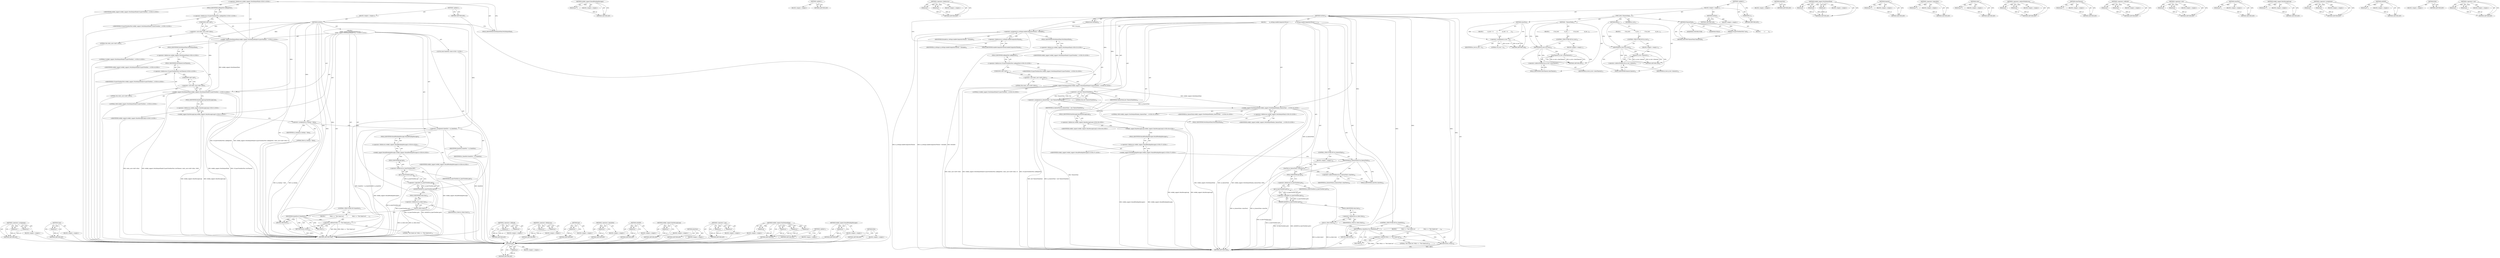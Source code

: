 digraph "&lt;operator&gt;.cast" {
vulnerable_109 [label=<(METHOD,&lt;operator&gt;.assignment)>];
vulnerable_110 [label=<(PARAM,p1)>];
vulnerable_111 [label=<(PARAM,p2)>];
vulnerable_112 [label=<(BLOCK,&lt;empty&gt;,&lt;empty&gt;)>];
vulnerable_113 [label=<(METHOD_RETURN,ANY)>];
vulnerable_130 [label=<(METHOD,clear)>];
vulnerable_131 [label=<(PARAM,p1)>];
vulnerable_132 [label=<(BLOCK,&lt;empty&gt;,&lt;empty&gt;)>];
vulnerable_133 [label=<(METHOD_RETURN,ANY)>];
vulnerable_6 [label=<(METHOD,&lt;global&gt;)<SUB>1</SUB>>];
vulnerable_7 [label=<(BLOCK,&lt;empty&gt;,&lt;empty&gt;)<SUB>1</SUB>>];
vulnerable_8 [label=<(METHOD,runTest)<SUB>1</SUB>>];
vulnerable_9 [label="<(BLOCK,{
         webkit_support::PostDelayedTask(CCLa...,{
         webkit_support::PostDelayedTask(CCLa...)<SUB>2</SUB>>"];
vulnerable_10 [label="<(webkit_support.PostDelayedTask,webkit_support::PostDelayedTask(CCLayerTreeHost...)<SUB>3</SUB>>"];
vulnerable_11 [label="<(&lt;operator&gt;.fieldAccess,webkit_support::PostDelayedTask)<SUB>3</SUB>>"];
vulnerable_12 [label="<(IDENTIFIER,webkit_support,webkit_support::PostDelayedTask(CCLayerTreeHost...)<SUB>3</SUB>>"];
vulnerable_13 [label=<(FIELD_IDENTIFIER,PostDelayedTask,PostDelayedTask)<SUB>3</SUB>>];
vulnerable_14 [label="<(&lt;operator&gt;.fieldAccess,CCLayerTreeHostTest::onBeginTest)<SUB>3</SUB>>"];
vulnerable_15 [label="<(IDENTIFIER,CCLayerTreeHostTest,webkit_support::PostDelayedTask(CCLayerTreeHost...)<SUB>3</SUB>>"];
vulnerable_16 [label=<(FIELD_IDENTIFIER,onBeginTest,onBeginTest)<SUB>3</SUB>>];
vulnerable_17 [label=<(&lt;operator&gt;.cast,static_cast&lt;void*&gt;(this))<SUB>3</SUB>>];
vulnerable_18 [label=<(UNKNOWN,void*,void*)<SUB>3</SUB>>];
vulnerable_19 [label=<(LITERAL,this,static_cast&lt;void*&gt;(this))<SUB>3</SUB>>];
vulnerable_20 [label="<(LITERAL,0,webkit_support::PostDelayedTask(CCLayerTreeHost...)<SUB>3</SUB>>"];
vulnerable_21 [label="<(webkit_support.PostDelayedTask,webkit_support::PostDelayedTask(CCLayerTreeHost...)<SUB>4</SUB>>"];
vulnerable_22 [label="<(&lt;operator&gt;.fieldAccess,webkit_support::PostDelayedTask)<SUB>4</SUB>>"];
vulnerable_23 [label="<(IDENTIFIER,webkit_support,webkit_support::PostDelayedTask(CCLayerTreeHost...)<SUB>4</SUB>>"];
vulnerable_24 [label=<(FIELD_IDENTIFIER,PostDelayedTask,PostDelayedTask)<SUB>4</SUB>>];
vulnerable_25 [label="<(&lt;operator&gt;.fieldAccess,CCLayerTreeHostTest::testTimeout)<SUB>4</SUB>>"];
vulnerable_26 [label="<(IDENTIFIER,CCLayerTreeHostTest,webkit_support::PostDelayedTask(CCLayerTreeHost...)<SUB>4</SUB>>"];
vulnerable_27 [label=<(FIELD_IDENTIFIER,testTimeout,testTimeout)<SUB>4</SUB>>];
vulnerable_28 [label=<(&lt;operator&gt;.cast,static_cast&lt;void*&gt;(this))<SUB>4</SUB>>];
vulnerable_29 [label=<(UNKNOWN,void*,void*)<SUB>4</SUB>>];
vulnerable_30 [label=<(LITERAL,this,static_cast&lt;void*&gt;(this))<SUB>4</SUB>>];
vulnerable_31 [label="<(LITERAL,5000,webkit_support::PostDelayedTask(CCLayerTreeHost...)<SUB>4</SUB>>"];
vulnerable_32 [label="<(webkit_support.RunMessageLoop,webkit_support::RunMessageLoop())<SUB>5</SUB>>"];
vulnerable_33 [label="<(&lt;operator&gt;.fieldAccess,webkit_support::RunMessageLoop)<SUB>5</SUB>>"];
vulnerable_34 [label="<(IDENTIFIER,webkit_support,webkit_support::RunMessageLoop())<SUB>5</SUB>>"];
vulnerable_35 [label=<(FIELD_IDENTIFIER,RunMessageLoop,RunMessageLoop)<SUB>5</SUB>>];
vulnerable_36 [label=<(&lt;operator&gt;.assignment,m_running = false)<SUB>6</SUB>>];
vulnerable_37 [label=<(IDENTIFIER,m_running,m_running = false)<SUB>6</SUB>>];
vulnerable_38 [label=<(LITERAL,false,m_running = false)<SUB>6</SUB>>];
vulnerable_39 [label="<(LOCAL,bool timedOut: bool)<SUB>7</SUB>>"];
vulnerable_40 [label=<(&lt;operator&gt;.assignment,timedOut = m_timedOut)<SUB>7</SUB>>];
vulnerable_41 [label=<(IDENTIFIER,timedOut,timedOut = m_timedOut)<SUB>7</SUB>>];
vulnerable_42 [label=<(IDENTIFIER,m_timedOut,timedOut = m_timedOut)<SUB>7</SUB>>];
vulnerable_43 [label="<(webkit_support.RunAllPendingMessages,webkit_support::RunAllPendingMessages())<SUB>8</SUB>>"];
vulnerable_44 [label="<(&lt;operator&gt;.fieldAccess,webkit_support::RunAllPendingMessages)<SUB>8</SUB>>"];
vulnerable_45 [label="<(IDENTIFIER,webkit_support,webkit_support::RunAllPendingMessages())<SUB>8</SUB>>"];
vulnerable_46 [label=<(FIELD_IDENTIFIER,RunAllPendingMessages,RunAllPendingMessages)<SUB>8</SUB>>];
vulnerable_47 [label=<(ASSERT,ASSERT(!m_layerTreeHost.get()))<SUB>9</SUB>>];
vulnerable_48 [label=<(&lt;operator&gt;.logicalNot,!m_layerTreeHost.get())<SUB>9</SUB>>];
vulnerable_49 [label=<(get,m_layerTreeHost.get())<SUB>9</SUB>>];
vulnerable_50 [label=<(&lt;operator&gt;.fieldAccess,m_layerTreeHost.get)<SUB>9</SUB>>];
vulnerable_51 [label=<(IDENTIFIER,m_layerTreeHost,m_layerTreeHost.get())<SUB>9</SUB>>];
vulnerable_52 [label=<(FIELD_IDENTIFIER,get,get)<SUB>9</SUB>>];
vulnerable_53 [label=<(clear,m_client.clear())<SUB>10</SUB>>];
vulnerable_54 [label=<(&lt;operator&gt;.fieldAccess,m_client.clear)<SUB>10</SUB>>];
vulnerable_55 [label=<(IDENTIFIER,m_client,m_client.clear())<SUB>10</SUB>>];
vulnerable_56 [label=<(FIELD_IDENTIFIER,clear,clear)<SUB>10</SUB>>];
vulnerable_57 [label=<(CONTROL_STRUCTURE,IF,if (timedOut))<SUB>11</SUB>>];
vulnerable_58 [label=<(IDENTIFIER,timedOut,if (timedOut))<SUB>11</SUB>>];
vulnerable_59 [label=<(BLOCK,{
             FAIL() &lt;&lt; &quot;Test timed out&quot;;
    ...,{
             FAIL() &lt;&lt; &quot;Test timed out&quot;;
    ...)<SUB>11</SUB>>];
vulnerable_60 [label=<(&lt;operator&gt;.shiftLeft,FAIL() &lt;&lt; &quot;Test timed out&quot;)<SUB>12</SUB>>];
vulnerable_61 [label=<(FAIL,FAIL())<SUB>12</SUB>>];
vulnerable_62 [label=<(LITERAL,&quot;Test timed out&quot;,FAIL() &lt;&lt; &quot;Test timed out&quot;)<SUB>12</SUB>>];
vulnerable_63 [label=<(RETURN,return;,return;)<SUB>13</SUB>>];
vulnerable_64 [label=<(afterTest,afterTest())<SUB>15</SUB>>];
vulnerable_65 [label=<(METHOD_RETURN,void)<SUB>1</SUB>>];
vulnerable_67 [label=<(METHOD_RETURN,ANY)<SUB>1</SUB>>];
vulnerable_134 [label=<(METHOD,&lt;operator&gt;.shiftLeft)>];
vulnerable_135 [label=<(PARAM,p1)>];
vulnerable_136 [label=<(PARAM,p2)>];
vulnerable_137 [label=<(BLOCK,&lt;empty&gt;,&lt;empty&gt;)>];
vulnerable_138 [label=<(METHOD_RETURN,ANY)>];
vulnerable_95 [label=<(METHOD,&lt;operator&gt;.fieldAccess)>];
vulnerable_96 [label=<(PARAM,p1)>];
vulnerable_97 [label=<(PARAM,p2)>];
vulnerable_98 [label=<(BLOCK,&lt;empty&gt;,&lt;empty&gt;)>];
vulnerable_99 [label=<(METHOD_RETURN,ANY)>];
vulnerable_126 [label=<(METHOD,get)>];
vulnerable_127 [label=<(PARAM,p1)>];
vulnerable_128 [label=<(BLOCK,&lt;empty&gt;,&lt;empty&gt;)>];
vulnerable_129 [label=<(METHOD_RETURN,ANY)>];
vulnerable_122 [label=<(METHOD,&lt;operator&gt;.logicalNot)>];
vulnerable_123 [label=<(PARAM,p1)>];
vulnerable_124 [label=<(BLOCK,&lt;empty&gt;,&lt;empty&gt;)>];
vulnerable_125 [label=<(METHOD_RETURN,ANY)>];
vulnerable_118 [label=<(METHOD,ASSERT)>];
vulnerable_119 [label=<(PARAM,p1)>];
vulnerable_120 [label=<(BLOCK,&lt;empty&gt;,&lt;empty&gt;)>];
vulnerable_121 [label=<(METHOD_RETURN,ANY)>];
vulnerable_105 [label=<(METHOD,webkit_support.RunMessageLoop)>];
vulnerable_106 [label=<(PARAM,p1)>];
vulnerable_107 [label=<(BLOCK,&lt;empty&gt;,&lt;empty&gt;)>];
vulnerable_108 [label=<(METHOD_RETURN,ANY)>];
vulnerable_142 [label=<(METHOD,afterTest)>];
vulnerable_143 [label=<(BLOCK,&lt;empty&gt;,&lt;empty&gt;)>];
vulnerable_144 [label=<(METHOD_RETURN,ANY)>];
vulnerable_100 [label=<(METHOD,&lt;operator&gt;.cast)>];
vulnerable_101 [label=<(PARAM,p1)>];
vulnerable_102 [label=<(PARAM,p2)>];
vulnerable_103 [label=<(BLOCK,&lt;empty&gt;,&lt;empty&gt;)>];
vulnerable_104 [label=<(METHOD_RETURN,ANY)>];
vulnerable_88 [label=<(METHOD,webkit_support.PostDelayedTask)>];
vulnerable_89 [label=<(PARAM,p1)>];
vulnerable_90 [label=<(PARAM,p2)>];
vulnerable_91 [label=<(PARAM,p3)>];
vulnerable_92 [label=<(PARAM,p4)>];
vulnerable_93 [label=<(BLOCK,&lt;empty&gt;,&lt;empty&gt;)>];
vulnerable_94 [label=<(METHOD_RETURN,ANY)>];
vulnerable_82 [label=<(METHOD,&lt;global&gt;)<SUB>1</SUB>>];
vulnerable_83 [label=<(BLOCK,&lt;empty&gt;,&lt;empty&gt;)>];
vulnerable_84 [label=<(METHOD_RETURN,ANY)>];
vulnerable_114 [label=<(METHOD,webkit_support.RunAllPendingMessages)>];
vulnerable_115 [label=<(PARAM,p1)>];
vulnerable_116 [label=<(BLOCK,&lt;empty&gt;,&lt;empty&gt;)>];
vulnerable_117 [label=<(METHOD_RETURN,ANY)>];
vulnerable_139 [label=<(METHOD,FAIL)>];
vulnerable_140 [label=<(BLOCK,&lt;empty&gt;,&lt;empty&gt;)>];
vulnerable_141 [label=<(METHOD_RETURN,ANY)>];
fixed_203 [label=<(METHOD,get)>];
fixed_204 [label=<(PARAM,p1)>];
fixed_205 [label=<(BLOCK,&lt;empty&gt;,&lt;empty&gt;)>];
fixed_206 [label=<(METHOD_RETURN,ANY)>];
fixed_187 [label=<(METHOD,webkit_support.RunAllPendingMessages)>];
fixed_188 [label=<(PARAM,p1)>];
fixed_189 [label=<(BLOCK,&lt;empty&gt;,&lt;empty&gt;)>];
fixed_190 [label=<(METHOD_RETURN,ANY)>];
fixed_138 [label=<(METHOD,&lt;global&gt;)<SUB>1</SUB>>];
fixed_139 [label=<(BLOCK,&lt;empty&gt;,&lt;empty&gt;)>];
fixed_140 [label=<(METHOD_RETURN,ANY)>];
fixed_162 [label=<(METHOD,&lt;operator&gt;.fieldAccess)>];
fixed_163 [label=<(PARAM,p1)>];
fixed_164 [label=<(PARAM,p2)>];
fixed_165 [label=<(BLOCK,&lt;empty&gt;,&lt;empty&gt;)>];
fixed_166 [label=<(METHOD_RETURN,ANY)>];
fixed_6 [label=<(METHOD,&lt;global&gt;)<SUB>1</SUB>>];
fixed_7 [label=<(BLOCK,&lt;empty&gt;,&lt;empty&gt;)<SUB>1</SUB>>];
fixed_8 [label=<(METHOD,runTest)<SUB>1</SUB>>];
fixed_9 [label=<(BLOCK,&lt;empty&gt;,&lt;empty&gt;)>];
fixed_10 [label=<(METHOD_RETURN,void)<SUB>1</SUB>>];
fixed_12 [label=<(UNKNOWN,),))<SUB>1</SUB>>];
fixed_13 [label=<(TYPE_DECL,TimeoutTask)<SUB>2</SUB>>];
fixed_14 [label=<(METHOD,TimeoutTask)<SUB>4</SUB>>];
fixed_15 [label=<(PARAM,CCLayerTreeHostTest* test)<SUB>4</SUB>>];
fixed_16 [label=<(BLOCK,{
        },{
        })<SUB>6</SUB>>];
fixed_17 [label=<(MODIFIER,CONSTRUCTOR)>];
fixed_18 [label=<(MODIFIER,PUBLIC)>];
fixed_19 [label=<(METHOD_RETURN,TimeoutTask.TimeoutTask)<SUB>4</SUB>>];
fixed_21 [label=<(METHOD,clearTest)<SUB>9</SUB>>];
fixed_22 [label=<(BLOCK,{
            m_test = 0;
        },{
            m_test = 0;
        })<SUB>10</SUB>>];
fixed_23 [label=<(&lt;operator&gt;.assignment,m_test = 0)<SUB>11</SUB>>];
fixed_24 [label=<(IDENTIFIER,m_test,m_test = 0)<SUB>11</SUB>>];
fixed_25 [label=<(LITERAL,0,m_test = 0)<SUB>11</SUB>>];
fixed_26 [label=<(METHOD_RETURN,void)<SUB>9</SUB>>];
fixed_28 [label=<(METHOD,~TimeoutTask)<SUB>14</SUB>>];
fixed_29 [label=<(BLOCK,{
            if (m_test)
                m_tes...,{
            if (m_test)
                m_tes...)<SUB>15</SUB>>];
fixed_30 [label=<(CONTROL_STRUCTURE,IF,if (m_test))<SUB>16</SUB>>];
fixed_31 [label=<(IDENTIFIER,m_test,if (m_test))<SUB>16</SUB>>];
fixed_32 [label=<(BLOCK,&lt;empty&gt;,&lt;empty&gt;)<SUB>17</SUB>>];
fixed_33 [label=<(clearTimeout,m_test-&gt;clearTimeout())<SUB>17</SUB>>];
fixed_34 [label=<(&lt;operator&gt;.indirectFieldAccess,m_test-&gt;clearTimeout)<SUB>17</SUB>>];
fixed_35 [label=<(IDENTIFIER,m_test,m_test-&gt;clearTimeout())<SUB>17</SUB>>];
fixed_36 [label=<(FIELD_IDENTIFIER,clearTimeout,clearTimeout)<SUB>17</SUB>>];
fixed_37 [label=<(METHOD_RETURN,ANY)<SUB>14</SUB>>];
fixed_39 [label=<(METHOD,Run)<SUB>20</SUB>>];
fixed_40 [label=<(BLOCK,{
            if (m_test)
                m_tes...,{
            if (m_test)
                m_tes...)<SUB>21</SUB>>];
fixed_41 [label=<(CONTROL_STRUCTURE,IF,if (m_test))<SUB>22</SUB>>];
fixed_42 [label=<(IDENTIFIER,m_test,if (m_test))<SUB>22</SUB>>];
fixed_43 [label=<(BLOCK,&lt;empty&gt;,&lt;empty&gt;)<SUB>23</SUB>>];
fixed_44 [label=<(timeout,m_test-&gt;timeout())<SUB>23</SUB>>];
fixed_45 [label=<(&lt;operator&gt;.indirectFieldAccess,m_test-&gt;timeout)<SUB>23</SUB>>];
fixed_46 [label=<(IDENTIFIER,m_test,m_test-&gt;timeout())<SUB>23</SUB>>];
fixed_47 [label=<(FIELD_IDENTIFIER,timeout,timeout)<SUB>23</SUB>>];
fixed_48 [label=<(METHOD_RETURN,void)<SUB>20</SUB>>];
fixed_50 [label=<(MEMBER,m_test)<SUB>27</SUB>>];
fixed_51 [label=<(METHOD,runTest)<SUB>30</SUB>>];
fixed_52 [label=<(PARAM,bool threaded)<SUB>30</SUB>>];
fixed_53 [label=<(BLOCK,{
        m_settings.enableCompositorThread = t...,{
        m_settings.enableCompositorThread = t...)<SUB>31</SUB>>];
fixed_54 [label=<(&lt;operator&gt;.assignment,m_settings.enableCompositorThread = threaded)<SUB>32</SUB>>];
fixed_55 [label=<(&lt;operator&gt;.fieldAccess,m_settings.enableCompositorThread)<SUB>32</SUB>>];
fixed_56 [label=<(IDENTIFIER,m_settings,m_settings.enableCompositorThread = threaded)<SUB>32</SUB>>];
fixed_57 [label=<(FIELD_IDENTIFIER,enableCompositorThread,enableCompositorThread)<SUB>32</SUB>>];
fixed_58 [label=<(IDENTIFIER,threaded,m_settings.enableCompositorThread = threaded)<SUB>32</SUB>>];
fixed_59 [label="<(webkit_support.PostDelayedTask,webkit_support::PostDelayedTask(CCLayerTreeHost...)<SUB>33</SUB>>"];
fixed_60 [label="<(&lt;operator&gt;.fieldAccess,webkit_support::PostDelayedTask)<SUB>33</SUB>>"];
fixed_61 [label="<(IDENTIFIER,webkit_support,webkit_support::PostDelayedTask(CCLayerTreeHost...)<SUB>33</SUB>>"];
fixed_62 [label=<(FIELD_IDENTIFIER,PostDelayedTask,PostDelayedTask)<SUB>33</SUB>>];
fixed_63 [label="<(&lt;operator&gt;.fieldAccess,CCLayerTreeHostTest::onBeginTest)<SUB>33</SUB>>"];
fixed_64 [label="<(IDENTIFIER,CCLayerTreeHostTest,webkit_support::PostDelayedTask(CCLayerTreeHost...)<SUB>33</SUB>>"];
fixed_65 [label=<(FIELD_IDENTIFIER,onBeginTest,onBeginTest)<SUB>33</SUB>>];
fixed_66 [label=<(&lt;operator&gt;.cast,static_cast&lt;void*&gt;(this))<SUB>33</SUB>>];
fixed_67 [label=<(UNKNOWN,void*,void*)<SUB>33</SUB>>];
fixed_68 [label=<(LITERAL,this,static_cast&lt;void*&gt;(this))<SUB>33</SUB>>];
fixed_69 [label="<(LITERAL,0,webkit_support::PostDelayedTask(CCLayerTreeHost...)<SUB>33</SUB>>"];
fixed_70 [label=<(&lt;operator&gt;.assignment,m_timeoutTask = new TimeoutTask(this))<SUB>34</SUB>>];
fixed_71 [label=<(IDENTIFIER,m_timeoutTask,m_timeoutTask = new TimeoutTask(this))<SUB>34</SUB>>];
fixed_72 [label=<(&lt;operator&gt;.new,new TimeoutTask(this))<SUB>34</SUB>>];
fixed_73 [label=<(IDENTIFIER,TimeoutTask,new TimeoutTask(this))<SUB>34</SUB>>];
fixed_74 [label=<(LITERAL,this,new TimeoutTask(this))<SUB>34</SUB>>];
fixed_75 [label="<(webkit_support.PostDelayedTask,webkit_support::PostDelayedTask(m_timeoutTask, ...)<SUB>35</SUB>>"];
fixed_76 [label="<(&lt;operator&gt;.fieldAccess,webkit_support::PostDelayedTask)<SUB>35</SUB>>"];
fixed_77 [label="<(IDENTIFIER,webkit_support,webkit_support::PostDelayedTask(m_timeoutTask, ...)<SUB>35</SUB>>"];
fixed_78 [label=<(FIELD_IDENTIFIER,PostDelayedTask,PostDelayedTask)<SUB>35</SUB>>];
fixed_79 [label="<(IDENTIFIER,m_timeoutTask,webkit_support::PostDelayedTask(m_timeoutTask, ...)<SUB>35</SUB>>"];
fixed_80 [label="<(LITERAL,5000,webkit_support::PostDelayedTask(m_timeoutTask, ...)<SUB>35</SUB>>"];
fixed_81 [label="<(webkit_support.RunMessageLoop,webkit_support::RunMessageLoop())<SUB>36</SUB>>"];
fixed_82 [label="<(&lt;operator&gt;.fieldAccess,webkit_support::RunMessageLoop)<SUB>36</SUB>>"];
fixed_83 [label="<(IDENTIFIER,webkit_support,webkit_support::RunMessageLoop())<SUB>36</SUB>>"];
fixed_84 [label=<(FIELD_IDENTIFIER,RunMessageLoop,RunMessageLoop)<SUB>36</SUB>>];
fixed_85 [label="<(webkit_support.RunAllPendingMessages,webkit_support::RunAllPendingMessages())<SUB>37</SUB>>"];
fixed_86 [label="<(&lt;operator&gt;.fieldAccess,webkit_support::RunAllPendingMessages)<SUB>37</SUB>>"];
fixed_87 [label="<(IDENTIFIER,webkit_support,webkit_support::RunAllPendingMessages())<SUB>37</SUB>>"];
fixed_88 [label=<(FIELD_IDENTIFIER,RunAllPendingMessages,RunAllPendingMessages)<SUB>37</SUB>>];
fixed_89 [label=<(CONTROL_STRUCTURE,IF,if (m_timeoutTask))<SUB>39</SUB>>];
fixed_90 [label=<(IDENTIFIER,m_timeoutTask,if (m_timeoutTask))<SUB>39</SUB>>];
fixed_91 [label=<(BLOCK,&lt;empty&gt;,&lt;empty&gt;)<SUB>40</SUB>>];
fixed_92 [label=<(clearTest,m_timeoutTask-&gt;clearTest())<SUB>40</SUB>>];
fixed_93 [label=<(&lt;operator&gt;.indirectFieldAccess,m_timeoutTask-&gt;clearTest)<SUB>40</SUB>>];
fixed_94 [label=<(IDENTIFIER,m_timeoutTask,m_timeoutTask-&gt;clearTest())<SUB>40</SUB>>];
fixed_95 [label=<(FIELD_IDENTIFIER,clearTest,clearTest)<SUB>40</SUB>>];
fixed_96 [label=<(ASSERT,ASSERT(!m_layerTreeHost.get()))<SUB>42</SUB>>];
fixed_97 [label=<(&lt;operator&gt;.logicalNot,!m_layerTreeHost.get())<SUB>42</SUB>>];
fixed_98 [label=<(get,m_layerTreeHost.get())<SUB>42</SUB>>];
fixed_99 [label=<(&lt;operator&gt;.fieldAccess,m_layerTreeHost.get)<SUB>42</SUB>>];
fixed_100 [label=<(IDENTIFIER,m_layerTreeHost,m_layerTreeHost.get())<SUB>42</SUB>>];
fixed_101 [label=<(FIELD_IDENTIFIER,get,get)<SUB>42</SUB>>];
fixed_102 [label=<(clear,m_client.clear())<SUB>43</SUB>>];
fixed_103 [label=<(&lt;operator&gt;.fieldAccess,m_client.clear)<SUB>43</SUB>>];
fixed_104 [label=<(IDENTIFIER,m_client,m_client.clear())<SUB>43</SUB>>];
fixed_105 [label=<(FIELD_IDENTIFIER,clear,clear)<SUB>43</SUB>>];
fixed_106 [label=<(CONTROL_STRUCTURE,IF,if (m_timedOut))<SUB>44</SUB>>];
fixed_107 [label=<(IDENTIFIER,m_timedOut,if (m_timedOut))<SUB>44</SUB>>];
fixed_108 [label=<(BLOCK,{
             FAIL() &lt;&lt; &quot;Test timed out&quot;;
    ...,{
             FAIL() &lt;&lt; &quot;Test timed out&quot;;
    ...)<SUB>44</SUB>>];
fixed_109 [label=<(&lt;operator&gt;.shiftLeft,FAIL() &lt;&lt; &quot;Test timed out&quot;)<SUB>45</SUB>>];
fixed_110 [label=<(FAIL,FAIL())<SUB>45</SUB>>];
fixed_111 [label=<(LITERAL,&quot;Test timed out&quot;,FAIL() &lt;&lt; &quot;Test timed out&quot;)<SUB>45</SUB>>];
fixed_112 [label=<(RETURN,return;,return;)<SUB>46</SUB>>];
fixed_113 [label=<(afterTest,afterTest())<SUB>48</SUB>>];
fixed_114 [label=<(METHOD_RETURN,void)<SUB>30</SUB>>];
fixed_116 [label=<(METHOD_RETURN,ANY)<SUB>1</SUB>>];
fixed_219 [label=<(METHOD,afterTest)>];
fixed_220 [label=<(BLOCK,&lt;empty&gt;,&lt;empty&gt;)>];
fixed_221 [label=<(METHOD_RETURN,ANY)>];
fixed_167 [label=<(METHOD,webkit_support.PostDelayedTask)>];
fixed_168 [label=<(PARAM,p1)>];
fixed_169 [label=<(PARAM,p2)>];
fixed_170 [label=<(PARAM,p3)>];
fixed_171 [label=<(BLOCK,&lt;empty&gt;,&lt;empty&gt;)>];
fixed_172 [label=<(METHOD_RETURN,ANY)>];
fixed_158 [label=<(METHOD,timeout)>];
fixed_159 [label=<(PARAM,p1)>];
fixed_160 [label=<(BLOCK,&lt;empty&gt;,&lt;empty&gt;)>];
fixed_161 [label=<(METHOD_RETURN,ANY)>];
fixed_199 [label=<(METHOD,&lt;operator&gt;.logicalNot)>];
fixed_200 [label=<(PARAM,p1)>];
fixed_201 [label=<(BLOCK,&lt;empty&gt;,&lt;empty&gt;)>];
fixed_202 [label=<(METHOD_RETURN,ANY)>];
fixed_207 [label=<(METHOD,clear)>];
fixed_208 [label=<(PARAM,p1)>];
fixed_209 [label=<(BLOCK,&lt;empty&gt;,&lt;empty&gt;)>];
fixed_210 [label=<(METHOD_RETURN,ANY)>];
fixed_153 [label=<(METHOD,&lt;operator&gt;.indirectFieldAccess)>];
fixed_154 [label=<(PARAM,p1)>];
fixed_155 [label=<(PARAM,p2)>];
fixed_156 [label=<(BLOCK,&lt;empty&gt;,&lt;empty&gt;)>];
fixed_157 [label=<(METHOD_RETURN,ANY)>];
fixed_149 [label=<(METHOD,clearTimeout)>];
fixed_150 [label=<(PARAM,p1)>];
fixed_151 [label=<(BLOCK,&lt;empty&gt;,&lt;empty&gt;)>];
fixed_152 [label=<(METHOD_RETURN,ANY)>];
fixed_211 [label=<(METHOD,&lt;operator&gt;.shiftLeft)>];
fixed_212 [label=<(PARAM,p1)>];
fixed_213 [label=<(PARAM,p2)>];
fixed_214 [label=<(BLOCK,&lt;empty&gt;,&lt;empty&gt;)>];
fixed_215 [label=<(METHOD_RETURN,ANY)>];
fixed_178 [label=<(METHOD,&lt;operator&gt;.new)>];
fixed_179 [label=<(PARAM,p1)>];
fixed_180 [label=<(PARAM,p2)>];
fixed_181 [label=<(BLOCK,&lt;empty&gt;,&lt;empty&gt;)>];
fixed_182 [label=<(METHOD_RETURN,ANY)>];
fixed_191 [label=<(METHOD,clearTest)>];
fixed_192 [label=<(PARAM,p1)>];
fixed_193 [label=<(BLOCK,&lt;empty&gt;,&lt;empty&gt;)>];
fixed_194 [label=<(METHOD_RETURN,ANY)>];
fixed_183 [label=<(METHOD,webkit_support.RunMessageLoop)>];
fixed_184 [label=<(PARAM,p1)>];
fixed_185 [label=<(BLOCK,&lt;empty&gt;,&lt;empty&gt;)>];
fixed_186 [label=<(METHOD_RETURN,ANY)>];
fixed_144 [label=<(METHOD,&lt;operator&gt;.assignment)>];
fixed_145 [label=<(PARAM,p1)>];
fixed_146 [label=<(PARAM,p2)>];
fixed_147 [label=<(BLOCK,&lt;empty&gt;,&lt;empty&gt;)>];
fixed_148 [label=<(METHOD_RETURN,ANY)>];
fixed_195 [label=<(METHOD,ASSERT)>];
fixed_196 [label=<(PARAM,p1)>];
fixed_197 [label=<(BLOCK,&lt;empty&gt;,&lt;empty&gt;)>];
fixed_198 [label=<(METHOD_RETURN,ANY)>];
fixed_216 [label=<(METHOD,FAIL)>];
fixed_217 [label=<(BLOCK,&lt;empty&gt;,&lt;empty&gt;)>];
fixed_218 [label=<(METHOD_RETURN,ANY)>];
fixed_173 [label=<(METHOD,&lt;operator&gt;.cast)>];
fixed_174 [label=<(PARAM,p1)>];
fixed_175 [label=<(PARAM,p2)>];
fixed_176 [label=<(BLOCK,&lt;empty&gt;,&lt;empty&gt;)>];
fixed_177 [label=<(METHOD_RETURN,ANY)>];
vulnerable_109 -> vulnerable_110  [key=0, label="AST: "];
vulnerable_109 -> vulnerable_110  [key=1, label="DDG: "];
vulnerable_109 -> vulnerable_112  [key=0, label="AST: "];
vulnerable_109 -> vulnerable_111  [key=0, label="AST: "];
vulnerable_109 -> vulnerable_111  [key=1, label="DDG: "];
vulnerable_109 -> vulnerable_113  [key=0, label="AST: "];
vulnerable_109 -> vulnerable_113  [key=1, label="CFG: "];
vulnerable_110 -> vulnerable_113  [key=0, label="DDG: p1"];
vulnerable_111 -> vulnerable_113  [key=0, label="DDG: p2"];
vulnerable_112 -> fixed_203  [key=0];
vulnerable_113 -> fixed_203  [key=0];
vulnerable_130 -> vulnerable_131  [key=0, label="AST: "];
vulnerable_130 -> vulnerable_131  [key=1, label="DDG: "];
vulnerable_130 -> vulnerable_132  [key=0, label="AST: "];
vulnerable_130 -> vulnerable_133  [key=0, label="AST: "];
vulnerable_130 -> vulnerable_133  [key=1, label="CFG: "];
vulnerable_131 -> vulnerable_133  [key=0, label="DDG: p1"];
vulnerable_132 -> fixed_203  [key=0];
vulnerable_133 -> fixed_203  [key=0];
vulnerable_6 -> vulnerable_7  [key=0, label="AST: "];
vulnerable_6 -> vulnerable_67  [key=0, label="AST: "];
vulnerable_6 -> vulnerable_67  [key=1, label="CFG: "];
vulnerable_7 -> vulnerable_8  [key=0, label="AST: "];
vulnerable_8 -> vulnerable_9  [key=0, label="AST: "];
vulnerable_8 -> vulnerable_65  [key=0, label="AST: "];
vulnerable_8 -> vulnerable_13  [key=0, label="CFG: "];
vulnerable_8 -> vulnerable_36  [key=0, label="DDG: "];
vulnerable_8 -> vulnerable_40  [key=0, label="DDG: "];
vulnerable_8 -> vulnerable_64  [key=0, label="DDG: "];
vulnerable_8 -> vulnerable_10  [key=0, label="DDG: "];
vulnerable_8 -> vulnerable_21  [key=0, label="DDG: "];
vulnerable_8 -> vulnerable_58  [key=0, label="DDG: "];
vulnerable_8 -> vulnerable_17  [key=0, label="DDG: "];
vulnerable_8 -> vulnerable_28  [key=0, label="DDG: "];
vulnerable_8 -> vulnerable_63  [key=0, label="DDG: "];
vulnerable_8 -> vulnerable_60  [key=0, label="DDG: "];
vulnerable_9 -> vulnerable_10  [key=0, label="AST: "];
vulnerable_9 -> vulnerable_21  [key=0, label="AST: "];
vulnerable_9 -> vulnerable_32  [key=0, label="AST: "];
vulnerable_9 -> vulnerable_36  [key=0, label="AST: "];
vulnerable_9 -> vulnerable_39  [key=0, label="AST: "];
vulnerable_9 -> vulnerable_40  [key=0, label="AST: "];
vulnerable_9 -> vulnerable_43  [key=0, label="AST: "];
vulnerable_9 -> vulnerable_47  [key=0, label="AST: "];
vulnerable_9 -> vulnerable_53  [key=0, label="AST: "];
vulnerable_9 -> vulnerable_57  [key=0, label="AST: "];
vulnerable_9 -> vulnerable_64  [key=0, label="AST: "];
vulnerable_10 -> vulnerable_11  [key=0, label="AST: "];
vulnerable_10 -> vulnerable_14  [key=0, label="AST: "];
vulnerable_10 -> vulnerable_17  [key=0, label="AST: "];
vulnerable_10 -> vulnerable_20  [key=0, label="AST: "];
vulnerable_10 -> vulnerable_24  [key=0, label="CFG: "];
vulnerable_10 -> vulnerable_65  [key=0, label="DDG: CCLayerTreeHostTest::onBeginTest"];
vulnerable_10 -> vulnerable_65  [key=1, label="DDG: webkit_support::PostDelayedTask(CCLayerTreeHostTest::onBeginTest, static_cast&lt;void*&gt;(this), 0)"];
vulnerable_10 -> vulnerable_21  [key=0, label="DDG: webkit_support::PostDelayedTask"];
vulnerable_11 -> vulnerable_12  [key=0, label="AST: "];
vulnerable_11 -> vulnerable_13  [key=0, label="AST: "];
vulnerable_11 -> vulnerable_16  [key=0, label="CFG: "];
vulnerable_12 -> fixed_203  [key=0];
vulnerable_13 -> vulnerable_11  [key=0, label="CFG: "];
vulnerable_14 -> vulnerable_15  [key=0, label="AST: "];
vulnerable_14 -> vulnerable_16  [key=0, label="AST: "];
vulnerable_14 -> vulnerable_18  [key=0, label="CFG: "];
vulnerable_15 -> fixed_203  [key=0];
vulnerable_16 -> vulnerable_14  [key=0, label="CFG: "];
vulnerable_17 -> vulnerable_18  [key=0, label="AST: "];
vulnerable_17 -> vulnerable_19  [key=0, label="AST: "];
vulnerable_17 -> vulnerable_10  [key=0, label="CFG: "];
vulnerable_18 -> vulnerable_17  [key=0, label="CFG: "];
vulnerable_19 -> fixed_203  [key=0];
vulnerable_20 -> fixed_203  [key=0];
vulnerable_21 -> vulnerable_22  [key=0, label="AST: "];
vulnerable_21 -> vulnerable_25  [key=0, label="AST: "];
vulnerable_21 -> vulnerable_28  [key=0, label="AST: "];
vulnerable_21 -> vulnerable_31  [key=0, label="AST: "];
vulnerable_21 -> vulnerable_35  [key=0, label="CFG: "];
vulnerable_21 -> vulnerable_65  [key=0, label="DDG: webkit_support::PostDelayedTask"];
vulnerable_21 -> vulnerable_65  [key=1, label="DDG: CCLayerTreeHostTest::testTimeout"];
vulnerable_21 -> vulnerable_65  [key=2, label="DDG: static_cast&lt;void*&gt;(this)"];
vulnerable_21 -> vulnerable_65  [key=3, label="DDG: webkit_support::PostDelayedTask(CCLayerTreeHostTest::testTimeout, static_cast&lt;void*&gt;(this), 5000)"];
vulnerable_22 -> vulnerable_23  [key=0, label="AST: "];
vulnerable_22 -> vulnerable_24  [key=0, label="AST: "];
vulnerable_22 -> vulnerable_27  [key=0, label="CFG: "];
vulnerable_23 -> fixed_203  [key=0];
vulnerable_24 -> vulnerable_22  [key=0, label="CFG: "];
vulnerable_25 -> vulnerable_26  [key=0, label="AST: "];
vulnerable_25 -> vulnerable_27  [key=0, label="AST: "];
vulnerable_25 -> vulnerable_29  [key=0, label="CFG: "];
vulnerable_26 -> fixed_203  [key=0];
vulnerable_27 -> vulnerable_25  [key=0, label="CFG: "];
vulnerable_28 -> vulnerable_29  [key=0, label="AST: "];
vulnerable_28 -> vulnerable_30  [key=0, label="AST: "];
vulnerable_28 -> vulnerable_21  [key=0, label="CFG: "];
vulnerable_29 -> vulnerable_28  [key=0, label="CFG: "];
vulnerable_30 -> fixed_203  [key=0];
vulnerable_31 -> fixed_203  [key=0];
vulnerable_32 -> vulnerable_33  [key=0, label="AST: "];
vulnerable_32 -> vulnerable_36  [key=0, label="CFG: "];
vulnerable_32 -> vulnerable_65  [key=0, label="DDG: webkit_support::RunMessageLoop"];
vulnerable_32 -> vulnerable_65  [key=1, label="DDG: webkit_support::RunMessageLoop()"];
vulnerable_33 -> vulnerable_34  [key=0, label="AST: "];
vulnerable_33 -> vulnerable_35  [key=0, label="AST: "];
vulnerable_33 -> vulnerable_32  [key=0, label="CFG: "];
vulnerable_34 -> fixed_203  [key=0];
vulnerable_35 -> vulnerable_33  [key=0, label="CFG: "];
vulnerable_36 -> vulnerable_37  [key=0, label="AST: "];
vulnerable_36 -> vulnerable_38  [key=0, label="AST: "];
vulnerable_36 -> vulnerable_40  [key=0, label="CFG: "];
vulnerable_36 -> vulnerable_65  [key=0, label="DDG: m_running = false"];
vulnerable_36 -> vulnerable_65  [key=1, label="DDG: m_running"];
vulnerable_37 -> fixed_203  [key=0];
vulnerable_38 -> fixed_203  [key=0];
vulnerable_39 -> fixed_203  [key=0];
vulnerable_40 -> vulnerable_41  [key=0, label="AST: "];
vulnerable_40 -> vulnerable_42  [key=0, label="AST: "];
vulnerable_40 -> vulnerable_46  [key=0, label="CFG: "];
vulnerable_40 -> vulnerable_65  [key=0, label="DDG: timedOut"];
vulnerable_40 -> vulnerable_65  [key=1, label="DDG: timedOut = m_timedOut"];
vulnerable_40 -> vulnerable_65  [key=2, label="DDG: m_timedOut"];
vulnerable_41 -> fixed_203  [key=0];
vulnerable_42 -> fixed_203  [key=0];
vulnerable_43 -> vulnerable_44  [key=0, label="AST: "];
vulnerable_43 -> vulnerable_52  [key=0, label="CFG: "];
vulnerable_43 -> vulnerable_65  [key=0, label="DDG: webkit_support::RunAllPendingMessages"];
vulnerable_43 -> vulnerable_65  [key=1, label="DDG: webkit_support::RunAllPendingMessages()"];
vulnerable_44 -> vulnerable_45  [key=0, label="AST: "];
vulnerable_44 -> vulnerable_46  [key=0, label="AST: "];
vulnerable_44 -> vulnerable_43  [key=0, label="CFG: "];
vulnerable_45 -> fixed_203  [key=0];
vulnerable_46 -> vulnerable_44  [key=0, label="CFG: "];
vulnerable_47 -> vulnerable_48  [key=0, label="AST: "];
vulnerable_47 -> vulnerable_56  [key=0, label="CFG: "];
vulnerable_47 -> vulnerable_65  [key=0, label="DDG: !m_layerTreeHost.get()"];
vulnerable_47 -> vulnerable_65  [key=1, label="DDG: ASSERT(!m_layerTreeHost.get())"];
vulnerable_48 -> vulnerable_49  [key=0, label="AST: "];
vulnerable_48 -> vulnerable_47  [key=0, label="CFG: "];
vulnerable_48 -> vulnerable_47  [key=1, label="DDG: m_layerTreeHost.get()"];
vulnerable_48 -> vulnerable_65  [key=0, label="DDG: m_layerTreeHost.get()"];
vulnerable_49 -> vulnerable_50  [key=0, label="AST: "];
vulnerable_49 -> vulnerable_48  [key=0, label="CFG: "];
vulnerable_49 -> vulnerable_48  [key=1, label="DDG: m_layerTreeHost.get"];
vulnerable_49 -> vulnerable_65  [key=0, label="DDG: m_layerTreeHost.get"];
vulnerable_50 -> vulnerable_51  [key=0, label="AST: "];
vulnerable_50 -> vulnerable_52  [key=0, label="AST: "];
vulnerable_50 -> vulnerable_49  [key=0, label="CFG: "];
vulnerable_51 -> fixed_203  [key=0];
vulnerable_52 -> vulnerable_50  [key=0, label="CFG: "];
vulnerable_53 -> vulnerable_54  [key=0, label="AST: "];
vulnerable_53 -> vulnerable_58  [key=0, label="CFG: "];
vulnerable_53 -> vulnerable_65  [key=0, label="DDG: m_client.clear"];
vulnerable_53 -> vulnerable_65  [key=1, label="DDG: m_client.clear()"];
vulnerable_54 -> vulnerable_55  [key=0, label="AST: "];
vulnerable_54 -> vulnerable_56  [key=0, label="AST: "];
vulnerable_54 -> vulnerable_53  [key=0, label="CFG: "];
vulnerable_55 -> fixed_203  [key=0];
vulnerable_56 -> vulnerable_54  [key=0, label="CFG: "];
vulnerable_57 -> vulnerable_58  [key=0, label="AST: "];
vulnerable_57 -> vulnerable_59  [key=0, label="AST: "];
vulnerable_58 -> vulnerable_61  [key=0, label="CFG: "];
vulnerable_58 -> vulnerable_61  [key=1, label="CDG: "];
vulnerable_58 -> vulnerable_64  [key=0, label="CFG: "];
vulnerable_58 -> vulnerable_64  [key=1, label="CDG: "];
vulnerable_58 -> vulnerable_60  [key=0, label="CDG: "];
vulnerable_58 -> vulnerable_63  [key=0, label="CDG: "];
vulnerable_59 -> vulnerable_60  [key=0, label="AST: "];
vulnerable_59 -> vulnerable_63  [key=0, label="AST: "];
vulnerable_60 -> vulnerable_61  [key=0, label="AST: "];
vulnerable_60 -> vulnerable_62  [key=0, label="AST: "];
vulnerable_60 -> vulnerable_63  [key=0, label="CFG: "];
vulnerable_60 -> vulnerable_65  [key=0, label="DDG: FAIL()"];
vulnerable_60 -> vulnerable_65  [key=1, label="DDG: FAIL() &lt;&lt; &quot;Test timed out&quot;"];
vulnerable_61 -> vulnerable_60  [key=0, label="CFG: "];
vulnerable_62 -> fixed_203  [key=0];
vulnerable_63 -> vulnerable_65  [key=0, label="CFG: "];
vulnerable_63 -> vulnerable_65  [key=1, label="DDG: &lt;RET&gt;"];
vulnerable_64 -> vulnerable_65  [key=0, label="CFG: "];
vulnerable_65 -> fixed_203  [key=0];
vulnerable_67 -> fixed_203  [key=0];
vulnerable_134 -> vulnerable_135  [key=0, label="AST: "];
vulnerable_134 -> vulnerable_135  [key=1, label="DDG: "];
vulnerable_134 -> vulnerable_137  [key=0, label="AST: "];
vulnerable_134 -> vulnerable_136  [key=0, label="AST: "];
vulnerable_134 -> vulnerable_136  [key=1, label="DDG: "];
vulnerable_134 -> vulnerable_138  [key=0, label="AST: "];
vulnerable_134 -> vulnerable_138  [key=1, label="CFG: "];
vulnerable_135 -> vulnerable_138  [key=0, label="DDG: p1"];
vulnerable_136 -> vulnerable_138  [key=0, label="DDG: p2"];
vulnerable_137 -> fixed_203  [key=0];
vulnerable_138 -> fixed_203  [key=0];
vulnerable_95 -> vulnerable_96  [key=0, label="AST: "];
vulnerable_95 -> vulnerable_96  [key=1, label="DDG: "];
vulnerable_95 -> vulnerable_98  [key=0, label="AST: "];
vulnerable_95 -> vulnerable_97  [key=0, label="AST: "];
vulnerable_95 -> vulnerable_97  [key=1, label="DDG: "];
vulnerable_95 -> vulnerable_99  [key=0, label="AST: "];
vulnerable_95 -> vulnerable_99  [key=1, label="CFG: "];
vulnerable_96 -> vulnerable_99  [key=0, label="DDG: p1"];
vulnerable_97 -> vulnerable_99  [key=0, label="DDG: p2"];
vulnerable_98 -> fixed_203  [key=0];
vulnerable_99 -> fixed_203  [key=0];
vulnerable_126 -> vulnerable_127  [key=0, label="AST: "];
vulnerable_126 -> vulnerable_127  [key=1, label="DDG: "];
vulnerable_126 -> vulnerable_128  [key=0, label="AST: "];
vulnerable_126 -> vulnerable_129  [key=0, label="AST: "];
vulnerable_126 -> vulnerable_129  [key=1, label="CFG: "];
vulnerable_127 -> vulnerable_129  [key=0, label="DDG: p1"];
vulnerable_128 -> fixed_203  [key=0];
vulnerable_129 -> fixed_203  [key=0];
vulnerable_122 -> vulnerable_123  [key=0, label="AST: "];
vulnerable_122 -> vulnerable_123  [key=1, label="DDG: "];
vulnerable_122 -> vulnerable_124  [key=0, label="AST: "];
vulnerable_122 -> vulnerable_125  [key=0, label="AST: "];
vulnerable_122 -> vulnerable_125  [key=1, label="CFG: "];
vulnerable_123 -> vulnerable_125  [key=0, label="DDG: p1"];
vulnerable_124 -> fixed_203  [key=0];
vulnerable_125 -> fixed_203  [key=0];
vulnerable_118 -> vulnerable_119  [key=0, label="AST: "];
vulnerable_118 -> vulnerable_119  [key=1, label="DDG: "];
vulnerable_118 -> vulnerable_120  [key=0, label="AST: "];
vulnerable_118 -> vulnerable_121  [key=0, label="AST: "];
vulnerable_118 -> vulnerable_121  [key=1, label="CFG: "];
vulnerable_119 -> vulnerable_121  [key=0, label="DDG: p1"];
vulnerable_120 -> fixed_203  [key=0];
vulnerable_121 -> fixed_203  [key=0];
vulnerable_105 -> vulnerable_106  [key=0, label="AST: "];
vulnerable_105 -> vulnerable_106  [key=1, label="DDG: "];
vulnerable_105 -> vulnerable_107  [key=0, label="AST: "];
vulnerable_105 -> vulnerable_108  [key=0, label="AST: "];
vulnerable_105 -> vulnerable_108  [key=1, label="CFG: "];
vulnerable_106 -> vulnerable_108  [key=0, label="DDG: p1"];
vulnerable_107 -> fixed_203  [key=0];
vulnerable_108 -> fixed_203  [key=0];
vulnerable_142 -> vulnerable_143  [key=0, label="AST: "];
vulnerable_142 -> vulnerable_144  [key=0, label="AST: "];
vulnerable_142 -> vulnerable_144  [key=1, label="CFG: "];
vulnerable_143 -> fixed_203  [key=0];
vulnerable_144 -> fixed_203  [key=0];
vulnerable_100 -> vulnerable_101  [key=0, label="AST: "];
vulnerable_100 -> vulnerable_101  [key=1, label="DDG: "];
vulnerable_100 -> vulnerable_103  [key=0, label="AST: "];
vulnerable_100 -> vulnerable_102  [key=0, label="AST: "];
vulnerable_100 -> vulnerable_102  [key=1, label="DDG: "];
vulnerable_100 -> vulnerable_104  [key=0, label="AST: "];
vulnerable_100 -> vulnerable_104  [key=1, label="CFG: "];
vulnerable_101 -> vulnerable_104  [key=0, label="DDG: p1"];
vulnerable_102 -> vulnerable_104  [key=0, label="DDG: p2"];
vulnerable_103 -> fixed_203  [key=0];
vulnerable_104 -> fixed_203  [key=0];
vulnerable_88 -> vulnerable_89  [key=0, label="AST: "];
vulnerable_88 -> vulnerable_89  [key=1, label="DDG: "];
vulnerable_88 -> vulnerable_93  [key=0, label="AST: "];
vulnerable_88 -> vulnerable_90  [key=0, label="AST: "];
vulnerable_88 -> vulnerable_90  [key=1, label="DDG: "];
vulnerable_88 -> vulnerable_94  [key=0, label="AST: "];
vulnerable_88 -> vulnerable_94  [key=1, label="CFG: "];
vulnerable_88 -> vulnerable_91  [key=0, label="AST: "];
vulnerable_88 -> vulnerable_91  [key=1, label="DDG: "];
vulnerable_88 -> vulnerable_92  [key=0, label="AST: "];
vulnerable_88 -> vulnerable_92  [key=1, label="DDG: "];
vulnerable_89 -> vulnerable_94  [key=0, label="DDG: p1"];
vulnerable_90 -> vulnerable_94  [key=0, label="DDG: p2"];
vulnerable_91 -> vulnerable_94  [key=0, label="DDG: p3"];
vulnerable_92 -> vulnerable_94  [key=0, label="DDG: p4"];
vulnerable_93 -> fixed_203  [key=0];
vulnerable_94 -> fixed_203  [key=0];
vulnerable_82 -> vulnerable_83  [key=0, label="AST: "];
vulnerable_82 -> vulnerable_84  [key=0, label="AST: "];
vulnerable_82 -> vulnerable_84  [key=1, label="CFG: "];
vulnerable_83 -> fixed_203  [key=0];
vulnerable_84 -> fixed_203  [key=0];
vulnerable_114 -> vulnerable_115  [key=0, label="AST: "];
vulnerable_114 -> vulnerable_115  [key=1, label="DDG: "];
vulnerable_114 -> vulnerable_116  [key=0, label="AST: "];
vulnerable_114 -> vulnerable_117  [key=0, label="AST: "];
vulnerable_114 -> vulnerable_117  [key=1, label="CFG: "];
vulnerable_115 -> vulnerable_117  [key=0, label="DDG: p1"];
vulnerable_116 -> fixed_203  [key=0];
vulnerable_117 -> fixed_203  [key=0];
vulnerable_139 -> vulnerable_140  [key=0, label="AST: "];
vulnerable_139 -> vulnerable_141  [key=0, label="AST: "];
vulnerable_139 -> vulnerable_141  [key=1, label="CFG: "];
vulnerable_140 -> fixed_203  [key=0];
vulnerable_141 -> fixed_203  [key=0];
fixed_203 -> fixed_204  [key=0, label="AST: "];
fixed_203 -> fixed_204  [key=1, label="DDG: "];
fixed_203 -> fixed_205  [key=0, label="AST: "];
fixed_203 -> fixed_206  [key=0, label="AST: "];
fixed_203 -> fixed_206  [key=1, label="CFG: "];
fixed_204 -> fixed_206  [key=0, label="DDG: p1"];
fixed_187 -> fixed_188  [key=0, label="AST: "];
fixed_187 -> fixed_188  [key=1, label="DDG: "];
fixed_187 -> fixed_189  [key=0, label="AST: "];
fixed_187 -> fixed_190  [key=0, label="AST: "];
fixed_187 -> fixed_190  [key=1, label="CFG: "];
fixed_188 -> fixed_190  [key=0, label="DDG: p1"];
fixed_138 -> fixed_139  [key=0, label="AST: "];
fixed_138 -> fixed_140  [key=0, label="AST: "];
fixed_138 -> fixed_140  [key=1, label="CFG: "];
fixed_162 -> fixed_163  [key=0, label="AST: "];
fixed_162 -> fixed_163  [key=1, label="DDG: "];
fixed_162 -> fixed_165  [key=0, label="AST: "];
fixed_162 -> fixed_164  [key=0, label="AST: "];
fixed_162 -> fixed_164  [key=1, label="DDG: "];
fixed_162 -> fixed_166  [key=0, label="AST: "];
fixed_162 -> fixed_166  [key=1, label="CFG: "];
fixed_163 -> fixed_166  [key=0, label="DDG: p1"];
fixed_164 -> fixed_166  [key=0, label="DDG: p2"];
fixed_6 -> fixed_7  [key=0, label="AST: "];
fixed_6 -> fixed_116  [key=0, label="AST: "];
fixed_6 -> fixed_12  [key=0, label="CFG: "];
fixed_7 -> fixed_8  [key=0, label="AST: "];
fixed_7 -> fixed_12  [key=0, label="AST: "];
fixed_7 -> fixed_13  [key=0, label="AST: "];
fixed_7 -> fixed_51  [key=0, label="AST: "];
fixed_8 -> fixed_9  [key=0, label="AST: "];
fixed_8 -> fixed_10  [key=0, label="AST: "];
fixed_8 -> fixed_10  [key=1, label="CFG: "];
fixed_12 -> fixed_116  [key=0, label="CFG: "];
fixed_13 -> fixed_14  [key=0, label="AST: "];
fixed_13 -> fixed_21  [key=0, label="AST: "];
fixed_13 -> fixed_28  [key=0, label="AST: "];
fixed_13 -> fixed_39  [key=0, label="AST: "];
fixed_13 -> fixed_50  [key=0, label="AST: "];
fixed_14 -> fixed_15  [key=0, label="AST: "];
fixed_14 -> fixed_15  [key=1, label="DDG: "];
fixed_14 -> fixed_16  [key=0, label="AST: "];
fixed_14 -> fixed_17  [key=0, label="AST: "];
fixed_14 -> fixed_18  [key=0, label="AST: "];
fixed_14 -> fixed_19  [key=0, label="AST: "];
fixed_14 -> fixed_19  [key=1, label="CFG: "];
fixed_15 -> fixed_19  [key=0, label="DDG: test"];
fixed_21 -> fixed_22  [key=0, label="AST: "];
fixed_21 -> fixed_26  [key=0, label="AST: "];
fixed_21 -> fixed_23  [key=0, label="CFG: "];
fixed_21 -> fixed_23  [key=1, label="DDG: "];
fixed_22 -> fixed_23  [key=0, label="AST: "];
fixed_23 -> fixed_24  [key=0, label="AST: "];
fixed_23 -> fixed_25  [key=0, label="AST: "];
fixed_23 -> fixed_26  [key=0, label="CFG: "];
fixed_23 -> fixed_26  [key=1, label="DDG: m_test = 0"];
fixed_23 -> fixed_26  [key=2, label="DDG: m_test"];
fixed_28 -> fixed_29  [key=0, label="AST: "];
fixed_28 -> fixed_37  [key=0, label="AST: "];
fixed_28 -> fixed_31  [key=0, label="CFG: "];
fixed_28 -> fixed_31  [key=1, label="DDG: "];
fixed_29 -> fixed_30  [key=0, label="AST: "];
fixed_30 -> fixed_31  [key=0, label="AST: "];
fixed_30 -> fixed_32  [key=0, label="AST: "];
fixed_31 -> fixed_37  [key=0, label="CFG: "];
fixed_31 -> fixed_36  [key=0, label="CFG: "];
fixed_31 -> fixed_36  [key=1, label="CDG: "];
fixed_31 -> fixed_34  [key=0, label="CDG: "];
fixed_31 -> fixed_33  [key=0, label="CDG: "];
fixed_32 -> fixed_33  [key=0, label="AST: "];
fixed_33 -> fixed_34  [key=0, label="AST: "];
fixed_33 -> fixed_37  [key=0, label="CFG: "];
fixed_33 -> fixed_37  [key=1, label="DDG: m_test-&gt;clearTimeout"];
fixed_33 -> fixed_37  [key=2, label="DDG: m_test-&gt;clearTimeout()"];
fixed_34 -> fixed_35  [key=0, label="AST: "];
fixed_34 -> fixed_36  [key=0, label="AST: "];
fixed_34 -> fixed_33  [key=0, label="CFG: "];
fixed_36 -> fixed_34  [key=0, label="CFG: "];
fixed_39 -> fixed_40  [key=0, label="AST: "];
fixed_39 -> fixed_48  [key=0, label="AST: "];
fixed_39 -> fixed_42  [key=0, label="CFG: "];
fixed_39 -> fixed_42  [key=1, label="DDG: "];
fixed_40 -> fixed_41  [key=0, label="AST: "];
fixed_41 -> fixed_42  [key=0, label="AST: "];
fixed_41 -> fixed_43  [key=0, label="AST: "];
fixed_42 -> fixed_48  [key=0, label="CFG: "];
fixed_42 -> fixed_47  [key=0, label="CFG: "];
fixed_42 -> fixed_47  [key=1, label="CDG: "];
fixed_42 -> fixed_44  [key=0, label="CDG: "];
fixed_42 -> fixed_45  [key=0, label="CDG: "];
fixed_43 -> fixed_44  [key=0, label="AST: "];
fixed_44 -> fixed_45  [key=0, label="AST: "];
fixed_44 -> fixed_48  [key=0, label="CFG: "];
fixed_44 -> fixed_48  [key=1, label="DDG: m_test-&gt;timeout"];
fixed_44 -> fixed_48  [key=2, label="DDG: m_test-&gt;timeout()"];
fixed_45 -> fixed_46  [key=0, label="AST: "];
fixed_45 -> fixed_47  [key=0, label="AST: "];
fixed_45 -> fixed_44  [key=0, label="CFG: "];
fixed_47 -> fixed_45  [key=0, label="CFG: "];
fixed_51 -> fixed_52  [key=0, label="AST: "];
fixed_51 -> fixed_52  [key=1, label="DDG: "];
fixed_51 -> fixed_53  [key=0, label="AST: "];
fixed_51 -> fixed_114  [key=0, label="AST: "];
fixed_51 -> fixed_57  [key=0, label="CFG: "];
fixed_51 -> fixed_54  [key=0, label="DDG: "];
fixed_51 -> fixed_113  [key=0, label="DDG: "];
fixed_51 -> fixed_59  [key=0, label="DDG: "];
fixed_51 -> fixed_75  [key=0, label="DDG: "];
fixed_51 -> fixed_90  [key=0, label="DDG: "];
fixed_51 -> fixed_107  [key=0, label="DDG: "];
fixed_51 -> fixed_66  [key=0, label="DDG: "];
fixed_51 -> fixed_72  [key=0, label="DDG: "];
fixed_51 -> fixed_112  [key=0, label="DDG: "];
fixed_51 -> fixed_109  [key=0, label="DDG: "];
fixed_52 -> fixed_54  [key=0, label="DDG: threaded"];
fixed_53 -> fixed_54  [key=0, label="AST: "];
fixed_53 -> fixed_59  [key=0, label="AST: "];
fixed_53 -> fixed_70  [key=0, label="AST: "];
fixed_53 -> fixed_75  [key=0, label="AST: "];
fixed_53 -> fixed_81  [key=0, label="AST: "];
fixed_53 -> fixed_85  [key=0, label="AST: "];
fixed_53 -> fixed_89  [key=0, label="AST: "];
fixed_53 -> fixed_96  [key=0, label="AST: "];
fixed_53 -> fixed_102  [key=0, label="AST: "];
fixed_53 -> fixed_106  [key=0, label="AST: "];
fixed_53 -> fixed_113  [key=0, label="AST: "];
fixed_54 -> fixed_55  [key=0, label="AST: "];
fixed_54 -> fixed_58  [key=0, label="AST: "];
fixed_54 -> fixed_62  [key=0, label="CFG: "];
fixed_54 -> fixed_114  [key=0, label="DDG: m_settings.enableCompositorThread"];
fixed_54 -> fixed_114  [key=1, label="DDG: threaded"];
fixed_54 -> fixed_114  [key=2, label="DDG: m_settings.enableCompositorThread = threaded"];
fixed_55 -> fixed_56  [key=0, label="AST: "];
fixed_55 -> fixed_57  [key=0, label="AST: "];
fixed_55 -> fixed_54  [key=0, label="CFG: "];
fixed_57 -> fixed_55  [key=0, label="CFG: "];
fixed_59 -> fixed_60  [key=0, label="AST: "];
fixed_59 -> fixed_63  [key=0, label="AST: "];
fixed_59 -> fixed_66  [key=0, label="AST: "];
fixed_59 -> fixed_69  [key=0, label="AST: "];
fixed_59 -> fixed_72  [key=0, label="CFG: "];
fixed_59 -> fixed_114  [key=0, label="DDG: CCLayerTreeHostTest::onBeginTest"];
fixed_59 -> fixed_114  [key=1, label="DDG: static_cast&lt;void*&gt;(this)"];
fixed_59 -> fixed_114  [key=2, label="DDG: webkit_support::PostDelayedTask(CCLayerTreeHostTest::onBeginTest, static_cast&lt;void*&gt;(this), 0)"];
fixed_59 -> fixed_75  [key=0, label="DDG: webkit_support::PostDelayedTask"];
fixed_60 -> fixed_61  [key=0, label="AST: "];
fixed_60 -> fixed_62  [key=0, label="AST: "];
fixed_60 -> fixed_65  [key=0, label="CFG: "];
fixed_62 -> fixed_60  [key=0, label="CFG: "];
fixed_63 -> fixed_64  [key=0, label="AST: "];
fixed_63 -> fixed_65  [key=0, label="AST: "];
fixed_63 -> fixed_67  [key=0, label="CFG: "];
fixed_65 -> fixed_63  [key=0, label="CFG: "];
fixed_66 -> fixed_67  [key=0, label="AST: "];
fixed_66 -> fixed_68  [key=0, label="AST: "];
fixed_66 -> fixed_59  [key=0, label="CFG: "];
fixed_67 -> fixed_66  [key=0, label="CFG: "];
fixed_70 -> fixed_71  [key=0, label="AST: "];
fixed_70 -> fixed_72  [key=0, label="AST: "];
fixed_70 -> fixed_78  [key=0, label="CFG: "];
fixed_70 -> fixed_114  [key=0, label="DDG: new TimeoutTask(this)"];
fixed_70 -> fixed_114  [key=1, label="DDG: m_timeoutTask = new TimeoutTask(this)"];
fixed_70 -> fixed_75  [key=0, label="DDG: m_timeoutTask"];
fixed_72 -> fixed_73  [key=0, label="AST: "];
fixed_72 -> fixed_74  [key=0, label="AST: "];
fixed_72 -> fixed_70  [key=0, label="CFG: "];
fixed_72 -> fixed_70  [key=1, label="DDG: TimeoutTask"];
fixed_72 -> fixed_70  [key=2, label="DDG: this"];
fixed_72 -> fixed_114  [key=0, label="DDG: TimeoutTask"];
fixed_75 -> fixed_76  [key=0, label="AST: "];
fixed_75 -> fixed_79  [key=0, label="AST: "];
fixed_75 -> fixed_80  [key=0, label="AST: "];
fixed_75 -> fixed_84  [key=0, label="CFG: "];
fixed_75 -> fixed_114  [key=0, label="DDG: webkit_support::PostDelayedTask"];
fixed_75 -> fixed_114  [key=1, label="DDG: m_timeoutTask"];
fixed_75 -> fixed_114  [key=2, label="DDG: webkit_support::PostDelayedTask(m_timeoutTask, 5000)"];
fixed_75 -> fixed_92  [key=0, label="DDG: m_timeoutTask"];
fixed_76 -> fixed_77  [key=0, label="AST: "];
fixed_76 -> fixed_78  [key=0, label="AST: "];
fixed_76 -> fixed_75  [key=0, label="CFG: "];
fixed_78 -> fixed_76  [key=0, label="CFG: "];
fixed_81 -> fixed_82  [key=0, label="AST: "];
fixed_81 -> fixed_88  [key=0, label="CFG: "];
fixed_81 -> fixed_114  [key=0, label="DDG: webkit_support::RunMessageLoop"];
fixed_81 -> fixed_114  [key=1, label="DDG: webkit_support::RunMessageLoop()"];
fixed_82 -> fixed_83  [key=0, label="AST: "];
fixed_82 -> fixed_84  [key=0, label="AST: "];
fixed_82 -> fixed_81  [key=0, label="CFG: "];
fixed_84 -> fixed_82  [key=0, label="CFG: "];
fixed_85 -> fixed_86  [key=0, label="AST: "];
fixed_85 -> fixed_90  [key=0, label="CFG: "];
fixed_85 -> fixed_114  [key=0, label="DDG: webkit_support::RunAllPendingMessages"];
fixed_85 -> fixed_114  [key=1, label="DDG: webkit_support::RunAllPendingMessages()"];
fixed_86 -> fixed_87  [key=0, label="AST: "];
fixed_86 -> fixed_88  [key=0, label="AST: "];
fixed_86 -> fixed_85  [key=0, label="CFG: "];
fixed_88 -> fixed_86  [key=0, label="CFG: "];
fixed_89 -> fixed_90  [key=0, label="AST: "];
fixed_89 -> fixed_91  [key=0, label="AST: "];
fixed_90 -> fixed_95  [key=0, label="CFG: "];
fixed_90 -> fixed_95  [key=1, label="CDG: "];
fixed_90 -> fixed_101  [key=0, label="CFG: "];
fixed_90 -> fixed_93  [key=0, label="CDG: "];
fixed_90 -> fixed_92  [key=0, label="CDG: "];
fixed_91 -> fixed_92  [key=0, label="AST: "];
fixed_92 -> fixed_93  [key=0, label="AST: "];
fixed_92 -> fixed_101  [key=0, label="CFG: "];
fixed_92 -> fixed_114  [key=0, label="DDG: m_timeoutTask-&gt;clearTest"];
fixed_92 -> fixed_114  [key=1, label="DDG: m_timeoutTask-&gt;clearTest()"];
fixed_93 -> fixed_94  [key=0, label="AST: "];
fixed_93 -> fixed_95  [key=0, label="AST: "];
fixed_93 -> fixed_92  [key=0, label="CFG: "];
fixed_95 -> fixed_93  [key=0, label="CFG: "];
fixed_96 -> fixed_97  [key=0, label="AST: "];
fixed_96 -> fixed_105  [key=0, label="CFG: "];
fixed_96 -> fixed_114  [key=0, label="DDG: !m_layerTreeHost.get()"];
fixed_96 -> fixed_114  [key=1, label="DDG: ASSERT(!m_layerTreeHost.get())"];
fixed_97 -> fixed_98  [key=0, label="AST: "];
fixed_97 -> fixed_96  [key=0, label="CFG: "];
fixed_97 -> fixed_96  [key=1, label="DDG: m_layerTreeHost.get()"];
fixed_97 -> fixed_114  [key=0, label="DDG: m_layerTreeHost.get()"];
fixed_98 -> fixed_99  [key=0, label="AST: "];
fixed_98 -> fixed_97  [key=0, label="CFG: "];
fixed_98 -> fixed_97  [key=1, label="DDG: m_layerTreeHost.get"];
fixed_98 -> fixed_114  [key=0, label="DDG: m_layerTreeHost.get"];
fixed_99 -> fixed_100  [key=0, label="AST: "];
fixed_99 -> fixed_101  [key=0, label="AST: "];
fixed_99 -> fixed_98  [key=0, label="CFG: "];
fixed_101 -> fixed_99  [key=0, label="CFG: "];
fixed_102 -> fixed_103  [key=0, label="AST: "];
fixed_102 -> fixed_107  [key=0, label="CFG: "];
fixed_102 -> fixed_114  [key=0, label="DDG: m_client.clear"];
fixed_102 -> fixed_114  [key=1, label="DDG: m_client.clear()"];
fixed_103 -> fixed_104  [key=0, label="AST: "];
fixed_103 -> fixed_105  [key=0, label="AST: "];
fixed_103 -> fixed_102  [key=0, label="CFG: "];
fixed_105 -> fixed_103  [key=0, label="CFG: "];
fixed_106 -> fixed_107  [key=0, label="AST: "];
fixed_106 -> fixed_108  [key=0, label="AST: "];
fixed_107 -> fixed_110  [key=0, label="CFG: "];
fixed_107 -> fixed_110  [key=1, label="CDG: "];
fixed_107 -> fixed_113  [key=0, label="CFG: "];
fixed_107 -> fixed_113  [key=1, label="CDG: "];
fixed_107 -> fixed_112  [key=0, label="CDG: "];
fixed_107 -> fixed_109  [key=0, label="CDG: "];
fixed_108 -> fixed_109  [key=0, label="AST: "];
fixed_108 -> fixed_112  [key=0, label="AST: "];
fixed_109 -> fixed_110  [key=0, label="AST: "];
fixed_109 -> fixed_111  [key=0, label="AST: "];
fixed_109 -> fixed_112  [key=0, label="CFG: "];
fixed_109 -> fixed_114  [key=0, label="DDG: FAIL()"];
fixed_109 -> fixed_114  [key=1, label="DDG: FAIL() &lt;&lt; &quot;Test timed out&quot;"];
fixed_110 -> fixed_109  [key=0, label="CFG: "];
fixed_112 -> fixed_114  [key=0, label="CFG: "];
fixed_112 -> fixed_114  [key=1, label="DDG: &lt;RET&gt;"];
fixed_113 -> fixed_114  [key=0, label="CFG: "];
fixed_219 -> fixed_220  [key=0, label="AST: "];
fixed_219 -> fixed_221  [key=0, label="AST: "];
fixed_219 -> fixed_221  [key=1, label="CFG: "];
fixed_167 -> fixed_168  [key=0, label="AST: "];
fixed_167 -> fixed_168  [key=1, label="DDG: "];
fixed_167 -> fixed_171  [key=0, label="AST: "];
fixed_167 -> fixed_169  [key=0, label="AST: "];
fixed_167 -> fixed_169  [key=1, label="DDG: "];
fixed_167 -> fixed_172  [key=0, label="AST: "];
fixed_167 -> fixed_172  [key=1, label="CFG: "];
fixed_167 -> fixed_170  [key=0, label="AST: "];
fixed_167 -> fixed_170  [key=1, label="DDG: "];
fixed_168 -> fixed_172  [key=0, label="DDG: p1"];
fixed_169 -> fixed_172  [key=0, label="DDG: p2"];
fixed_170 -> fixed_172  [key=0, label="DDG: p3"];
fixed_158 -> fixed_159  [key=0, label="AST: "];
fixed_158 -> fixed_159  [key=1, label="DDG: "];
fixed_158 -> fixed_160  [key=0, label="AST: "];
fixed_158 -> fixed_161  [key=0, label="AST: "];
fixed_158 -> fixed_161  [key=1, label="CFG: "];
fixed_159 -> fixed_161  [key=0, label="DDG: p1"];
fixed_199 -> fixed_200  [key=0, label="AST: "];
fixed_199 -> fixed_200  [key=1, label="DDG: "];
fixed_199 -> fixed_201  [key=0, label="AST: "];
fixed_199 -> fixed_202  [key=0, label="AST: "];
fixed_199 -> fixed_202  [key=1, label="CFG: "];
fixed_200 -> fixed_202  [key=0, label="DDG: p1"];
fixed_207 -> fixed_208  [key=0, label="AST: "];
fixed_207 -> fixed_208  [key=1, label="DDG: "];
fixed_207 -> fixed_209  [key=0, label="AST: "];
fixed_207 -> fixed_210  [key=0, label="AST: "];
fixed_207 -> fixed_210  [key=1, label="CFG: "];
fixed_208 -> fixed_210  [key=0, label="DDG: p1"];
fixed_153 -> fixed_154  [key=0, label="AST: "];
fixed_153 -> fixed_154  [key=1, label="DDG: "];
fixed_153 -> fixed_156  [key=0, label="AST: "];
fixed_153 -> fixed_155  [key=0, label="AST: "];
fixed_153 -> fixed_155  [key=1, label="DDG: "];
fixed_153 -> fixed_157  [key=0, label="AST: "];
fixed_153 -> fixed_157  [key=1, label="CFG: "];
fixed_154 -> fixed_157  [key=0, label="DDG: p1"];
fixed_155 -> fixed_157  [key=0, label="DDG: p2"];
fixed_149 -> fixed_150  [key=0, label="AST: "];
fixed_149 -> fixed_150  [key=1, label="DDG: "];
fixed_149 -> fixed_151  [key=0, label="AST: "];
fixed_149 -> fixed_152  [key=0, label="AST: "];
fixed_149 -> fixed_152  [key=1, label="CFG: "];
fixed_150 -> fixed_152  [key=0, label="DDG: p1"];
fixed_211 -> fixed_212  [key=0, label="AST: "];
fixed_211 -> fixed_212  [key=1, label="DDG: "];
fixed_211 -> fixed_214  [key=0, label="AST: "];
fixed_211 -> fixed_213  [key=0, label="AST: "];
fixed_211 -> fixed_213  [key=1, label="DDG: "];
fixed_211 -> fixed_215  [key=0, label="AST: "];
fixed_211 -> fixed_215  [key=1, label="CFG: "];
fixed_212 -> fixed_215  [key=0, label="DDG: p1"];
fixed_213 -> fixed_215  [key=0, label="DDG: p2"];
fixed_178 -> fixed_179  [key=0, label="AST: "];
fixed_178 -> fixed_179  [key=1, label="DDG: "];
fixed_178 -> fixed_181  [key=0, label="AST: "];
fixed_178 -> fixed_180  [key=0, label="AST: "];
fixed_178 -> fixed_180  [key=1, label="DDG: "];
fixed_178 -> fixed_182  [key=0, label="AST: "];
fixed_178 -> fixed_182  [key=1, label="CFG: "];
fixed_179 -> fixed_182  [key=0, label="DDG: p1"];
fixed_180 -> fixed_182  [key=0, label="DDG: p2"];
fixed_191 -> fixed_192  [key=0, label="AST: "];
fixed_191 -> fixed_192  [key=1, label="DDG: "];
fixed_191 -> fixed_193  [key=0, label="AST: "];
fixed_191 -> fixed_194  [key=0, label="AST: "];
fixed_191 -> fixed_194  [key=1, label="CFG: "];
fixed_192 -> fixed_194  [key=0, label="DDG: p1"];
fixed_183 -> fixed_184  [key=0, label="AST: "];
fixed_183 -> fixed_184  [key=1, label="DDG: "];
fixed_183 -> fixed_185  [key=0, label="AST: "];
fixed_183 -> fixed_186  [key=0, label="AST: "];
fixed_183 -> fixed_186  [key=1, label="CFG: "];
fixed_184 -> fixed_186  [key=0, label="DDG: p1"];
fixed_144 -> fixed_145  [key=0, label="AST: "];
fixed_144 -> fixed_145  [key=1, label="DDG: "];
fixed_144 -> fixed_147  [key=0, label="AST: "];
fixed_144 -> fixed_146  [key=0, label="AST: "];
fixed_144 -> fixed_146  [key=1, label="DDG: "];
fixed_144 -> fixed_148  [key=0, label="AST: "];
fixed_144 -> fixed_148  [key=1, label="CFG: "];
fixed_145 -> fixed_148  [key=0, label="DDG: p1"];
fixed_146 -> fixed_148  [key=0, label="DDG: p2"];
fixed_195 -> fixed_196  [key=0, label="AST: "];
fixed_195 -> fixed_196  [key=1, label="DDG: "];
fixed_195 -> fixed_197  [key=0, label="AST: "];
fixed_195 -> fixed_198  [key=0, label="AST: "];
fixed_195 -> fixed_198  [key=1, label="CFG: "];
fixed_196 -> fixed_198  [key=0, label="DDG: p1"];
fixed_216 -> fixed_217  [key=0, label="AST: "];
fixed_216 -> fixed_218  [key=0, label="AST: "];
fixed_216 -> fixed_218  [key=1, label="CFG: "];
fixed_173 -> fixed_174  [key=0, label="AST: "];
fixed_173 -> fixed_174  [key=1, label="DDG: "];
fixed_173 -> fixed_176  [key=0, label="AST: "];
fixed_173 -> fixed_175  [key=0, label="AST: "];
fixed_173 -> fixed_175  [key=1, label="DDG: "];
fixed_173 -> fixed_177  [key=0, label="AST: "];
fixed_173 -> fixed_177  [key=1, label="CFG: "];
fixed_174 -> fixed_177  [key=0, label="DDG: p1"];
fixed_175 -> fixed_177  [key=0, label="DDG: p2"];
}
